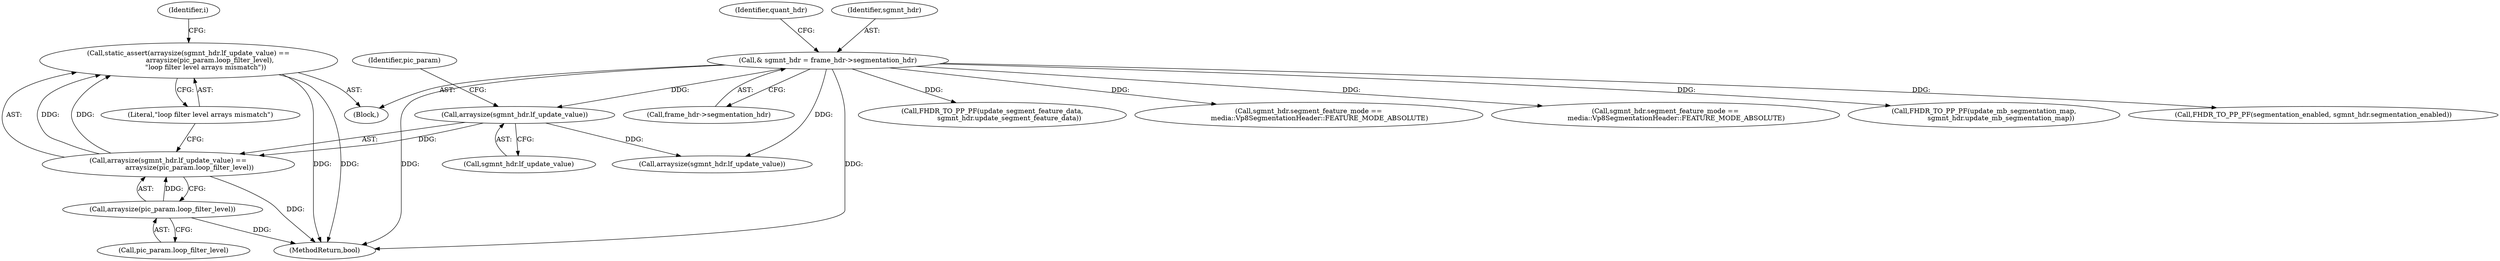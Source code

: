 digraph "0_Chrome_27c68f543e5eba779902447445dfb05ec3f5bf75_2@API" {
"1000468" [label="(Call,static_assert(arraysize(sgmnt_hdr.lf_update_value) ==\n                    arraysize(pic_param.loop_filter_level),\n                \"loop filter level arrays mismatch\"))"];
"1000469" [label="(Call,arraysize(sgmnt_hdr.lf_update_value) ==\n                    arraysize(pic_param.loop_filter_level))"];
"1000470" [label="(Call,arraysize(sgmnt_hdr.lf_update_value))"];
"1000115" [label="(Call,& sgmnt_hdr = frame_hdr->segmentation_hdr)"];
"1000474" [label="(Call,arraysize(pic_param.loop_filter_level))"];
"1000786" [label="(MethodReturn,bool)"];
"1000116" [label="(Identifier,sgmnt_hdr)"];
"1000476" [label="(Identifier,pic_param)"];
"1000469" [label="(Call,arraysize(sgmnt_hdr.lf_update_value) ==\n                    arraysize(pic_param.loop_filter_level))"];
"1000420" [label="(Call,FHDR_TO_PP_PF(update_segment_feature_data,\n                sgmnt_hdr.update_segment_feature_data))"];
"1000115" [label="(Call,& sgmnt_hdr = frame_hdr->segmentation_hdr)"];
"1000505" [label="(Call,sgmnt_hdr.segment_feature_mode ==\n          media::Vp8SegmentationHeader::FEATURE_MODE_ABSOLUTE)"];
"1000157" [label="(Call,sgmnt_hdr.segment_feature_mode ==\n          media::Vp8SegmentationHeader::FEATURE_MODE_ABSOLUTE)"];
"1000415" [label="(Call,FHDR_TO_PP_PF(update_mb_segmentation_map,\n                sgmnt_hdr.update_mb_segmentation_map))"];
"1000475" [label="(Call,pic_param.loop_filter_level)"];
"1000410" [label="(Call,FHDR_TO_PP_PF(segmentation_enabled, sgmnt_hdr.segmentation_enabled))"];
"1000468" [label="(Call,static_assert(arraysize(sgmnt_hdr.lf_update_value) ==\n                    arraysize(pic_param.loop_filter_level),\n                \"loop filter level arrays mismatch\"))"];
"1000117" [label="(Call,frame_hdr->segmentation_hdr)"];
"1000478" [label="(Literal,\"loop filter level arrays mismatch\")"];
"1000106" [label="(Block,)"];
"1000482" [label="(Identifier,i)"];
"1000122" [label="(Identifier,quant_hdr)"];
"1000470" [label="(Call,arraysize(sgmnt_hdr.lf_update_value))"];
"1000474" [label="(Call,arraysize(pic_param.loop_filter_level))"];
"1000486" [label="(Call,arraysize(sgmnt_hdr.lf_update_value))"];
"1000471" [label="(Call,sgmnt_hdr.lf_update_value)"];
"1000468" -> "1000106"  [label="AST: "];
"1000468" -> "1000478"  [label="CFG: "];
"1000469" -> "1000468"  [label="AST: "];
"1000478" -> "1000468"  [label="AST: "];
"1000482" -> "1000468"  [label="CFG: "];
"1000468" -> "1000786"  [label="DDG: "];
"1000468" -> "1000786"  [label="DDG: "];
"1000469" -> "1000468"  [label="DDG: "];
"1000469" -> "1000468"  [label="DDG: "];
"1000469" -> "1000474"  [label="CFG: "];
"1000470" -> "1000469"  [label="AST: "];
"1000474" -> "1000469"  [label="AST: "];
"1000478" -> "1000469"  [label="CFG: "];
"1000469" -> "1000786"  [label="DDG: "];
"1000470" -> "1000469"  [label="DDG: "];
"1000474" -> "1000469"  [label="DDG: "];
"1000470" -> "1000471"  [label="CFG: "];
"1000471" -> "1000470"  [label="AST: "];
"1000476" -> "1000470"  [label="CFG: "];
"1000115" -> "1000470"  [label="DDG: "];
"1000470" -> "1000486"  [label="DDG: "];
"1000115" -> "1000106"  [label="AST: "];
"1000115" -> "1000117"  [label="CFG: "];
"1000116" -> "1000115"  [label="AST: "];
"1000117" -> "1000115"  [label="AST: "];
"1000122" -> "1000115"  [label="CFG: "];
"1000115" -> "1000786"  [label="DDG: "];
"1000115" -> "1000786"  [label="DDG: "];
"1000115" -> "1000157"  [label="DDG: "];
"1000115" -> "1000410"  [label="DDG: "];
"1000115" -> "1000415"  [label="DDG: "];
"1000115" -> "1000420"  [label="DDG: "];
"1000115" -> "1000486"  [label="DDG: "];
"1000115" -> "1000505"  [label="DDG: "];
"1000474" -> "1000475"  [label="CFG: "];
"1000475" -> "1000474"  [label="AST: "];
"1000474" -> "1000786"  [label="DDG: "];
}
